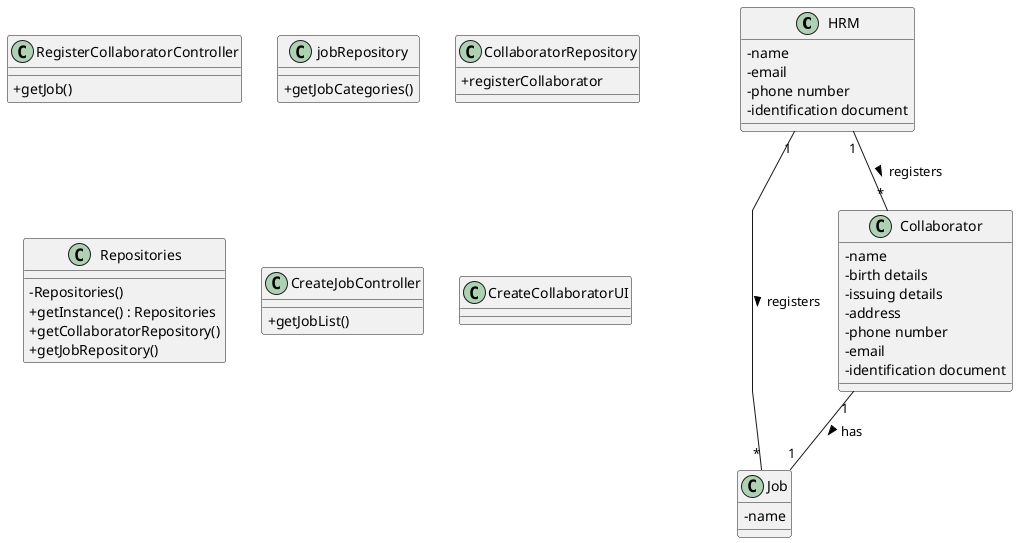 @startuml
'skinparam monochrome true
skinparam packageStyle rectangle
skinparam shadowing false
skinparam linetype polyline
'skinparam linetype orto

skinparam classAttributeIconSize 0

'left to right direction
'COLLABORATOR REPOSITORY JOB REPOSITORY

class HRM{
    -name
    -email
    -phone number
    -identification document
}


class Job{
    -name
}

class Collaborator{
    -name
    -birth details
    -issuing details
    -address
    -phone number
    -email
    -identification document
}

class RegisterCollaboratorController{
    +getJob()

}

class jobRepository{
    +getJobCategories()
}

class CollaboratorRepository{

    +registerCollaborator
}


class Repositories {
    - Repositories()
    + getInstance() : Repositories
    + getCollaboratorRepository()
    + getJobRepository()
}

class CreateJobController {
    + getJobList()
}


class CreateCollaboratorUI {
}



HRM "1" -- "*" Job : registers >
HRM "1" -- "*" Collaborator : registers >
Collaborator "1" -- "1" Job : has >


@enduml